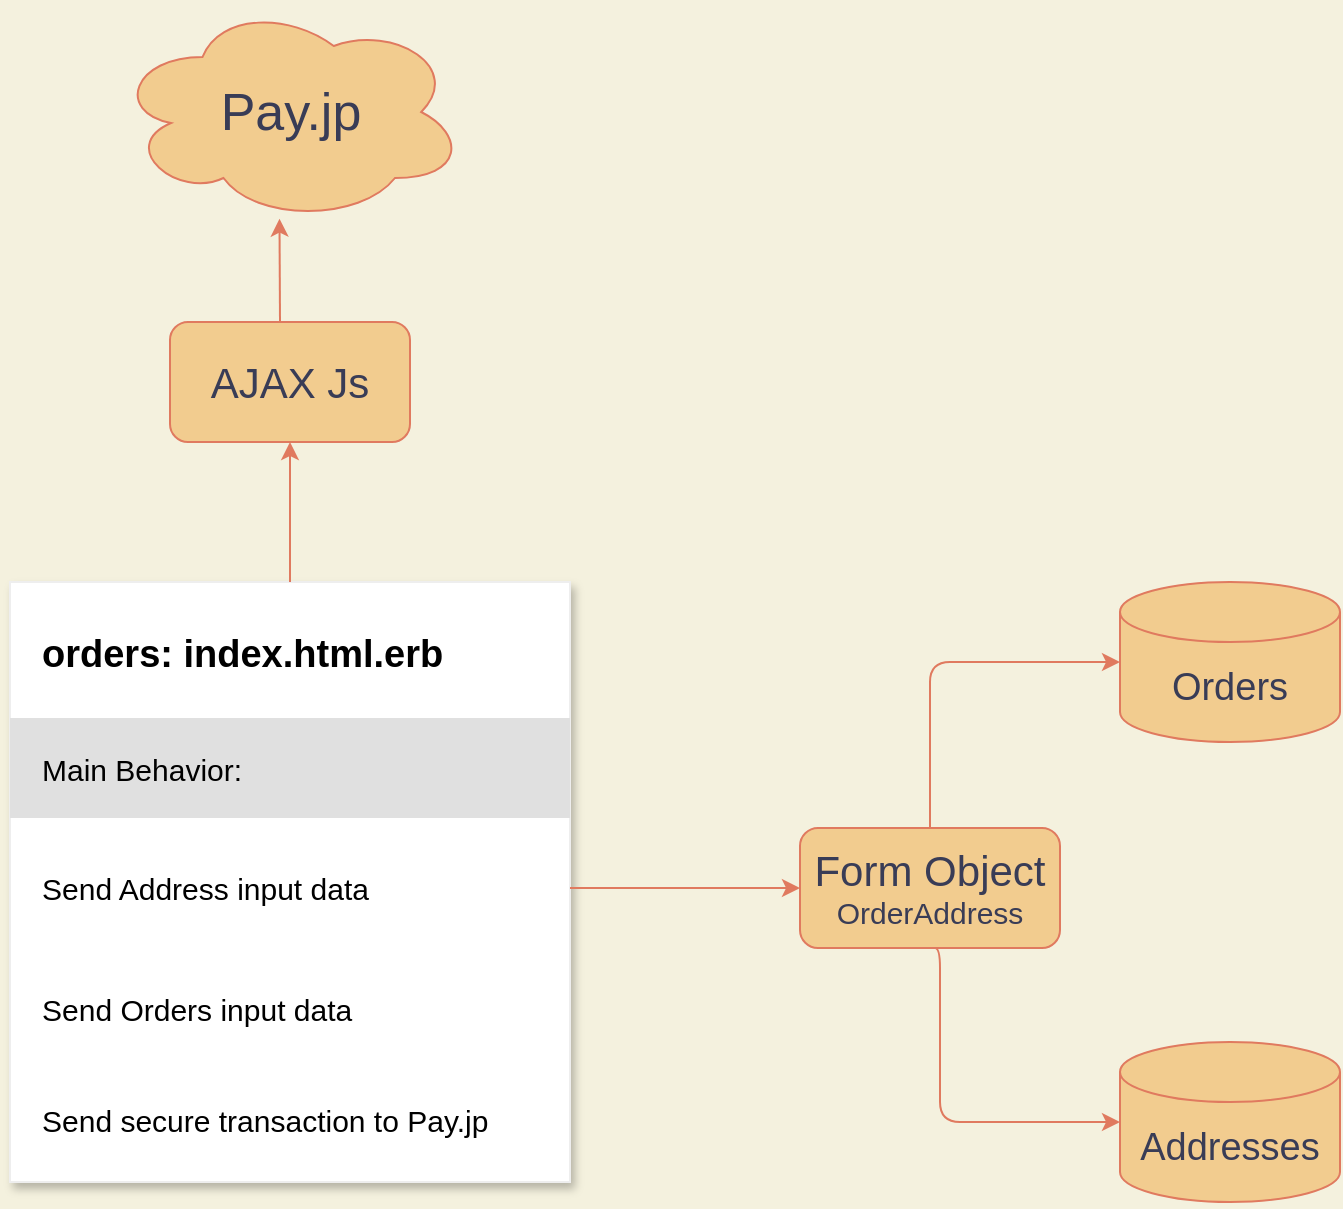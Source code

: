 <mxfile version="14.2.4" type="embed">
    <diagram id="mTlsA9jivwS7SDFj11y7" name="Page-1">
        <mxGraphModel dx="971" dy="741" grid="1" gridSize="10" guides="1" tooltips="1" connect="1" arrows="1" fold="1" page="1" pageScale="1" pageWidth="1169" pageHeight="827" background="#F4F1DE" math="0" shadow="0">
            <root>
                <mxCell id="0"/>
                <mxCell id="1" parent="0"/>
                <mxCell id="2" value="" style="shape=rect;fillColor=#ffffff;strokeColor=#eeeeee;shadow=1;rounded=0;sketch=0;fontColor=#393C56;" vertex="1" parent="1">
                    <mxGeometry x="305" y="310" width="280" height="300" as="geometry"/>
                </mxCell>
                <mxCell id="3" value="orders: index.html.erb" style="text;fontSize=19;fontColor=#000000;align=left;spacing=16;verticalAlign=middle;fontStyle=1;resizeWidth=1;" vertex="1" parent="2">
                    <mxGeometry width="280" height="68" relative="1" as="geometry"/>
                </mxCell>
                <mxCell id="4" value="Main Behavior:" style="text;fontSize=15;fontColor=#000000;align=left;spacing=16;fillColor=#e0e0e0;verticalAlign=middle;resizeWidth=1;" vertex="1" parent="2">
                    <mxGeometry width="280" height="50" relative="1" as="geometry">
                        <mxPoint y="68" as="offset"/>
                    </mxGeometry>
                </mxCell>
                <mxCell id="5" value="Send Address input data" style="text;fontSize=15;fontColor=#000000;align=left;spacing=16;verticalAlign=middle;whiteSpace=wrap;resizeWidth=1;" vertex="1" parent="2">
                    <mxGeometry width="280" height="70" relative="1" as="geometry">
                        <mxPoint y="118" as="offset"/>
                    </mxGeometry>
                </mxCell>
                <mxCell id="6" value="Send Orders input data" style="text;fontSize=15;fontColor=#000000;align=left;spacing=16;verticalAlign=middle;resizeWidth=1;" vertex="1" parent="2">
                    <mxGeometry width="280" height="50" relative="1" as="geometry">
                        <mxPoint y="188" as="offset"/>
                    </mxGeometry>
                </mxCell>
                <mxCell id="7" value="Send secure transaction to Pay.jp " style="text;fontSize=15;fontColor=#000000;align=left;spacing=16;verticalAlign=middle;whiteSpace=wrap;resizeWidth=1;" vertex="1" parent="2">
                    <mxGeometry width="280" height="70" relative="1" as="geometry">
                        <mxPoint y="234" as="offset"/>
                    </mxGeometry>
                </mxCell>
                <mxCell id="8" style="edgeStyle=orthogonalEdgeStyle;curved=0;rounded=1;sketch=0;orthogonalLoop=1;jettySize=auto;html=1;exitX=0.5;exitY=1;exitDx=0;exitDy=0;strokeColor=#E07A5F;fillColor=#F2CC8F;fontColor=#393C56;" edge="1" parent="2" source="7" target="7">
                    <mxGeometry relative="1" as="geometry"/>
                </mxCell>
                <mxCell id="9" value="&lt;font style=&quot;font-size: 21px&quot;&gt;AJAX Js&lt;/font&gt;" style="rounded=1;whiteSpace=wrap;html=1;sketch=0;strokeColor=#E07A5F;fillColor=#F2CC8F;fontColor=#393C56;" vertex="1" parent="1">
                    <mxGeometry x="385" y="180" width="120" height="60" as="geometry"/>
                </mxCell>
                <mxCell id="10" value="&lt;span style=&quot;font-size: 21px&quot;&gt;Form Object&lt;/span&gt;&lt;br&gt;&lt;font style=&quot;font-size: 15px&quot;&gt;OrderAddress&lt;/font&gt;" style="rounded=1;whiteSpace=wrap;html=1;sketch=0;strokeColor=#E07A5F;fillColor=#F2CC8F;fontColor=#393C56;" vertex="1" parent="1">
                    <mxGeometry x="700" y="433" width="130" height="60" as="geometry"/>
                </mxCell>
                <mxCell id="11" value="" style="endArrow=classic;html=1;strokeColor=#E07A5F;fillColor=#F2CC8F;fontColor=#393C56;exitX=1;exitY=0.5;exitDx=0;exitDy=0;" edge="1" parent="1" source="5">
                    <mxGeometry width="50" height="50" relative="1" as="geometry">
                        <mxPoint x="640" y="400" as="sourcePoint"/>
                        <mxPoint x="700" y="463" as="targetPoint"/>
                    </mxGeometry>
                </mxCell>
                <mxCell id="12" value="" style="endArrow=classic;html=1;strokeColor=#E07A5F;fillColor=#F2CC8F;fontColor=#393C56;exitX=0.5;exitY=0;exitDx=0;exitDy=0;entryX=0.5;entryY=1;entryDx=0;entryDy=0;" edge="1" parent="1" source="3" target="9">
                    <mxGeometry width="50" height="50" relative="1" as="geometry">
                        <mxPoint x="460" y="280" as="sourcePoint"/>
                        <mxPoint x="575" y="280" as="targetPoint"/>
                    </mxGeometry>
                </mxCell>
                <mxCell id="13" value="&lt;font style=&quot;font-size: 19px&quot;&gt;Orders&lt;/font&gt;" style="shape=cylinder3;whiteSpace=wrap;html=1;boundedLbl=1;backgroundOutline=1;size=15;rounded=0;sketch=0;strokeColor=#E07A5F;fillColor=#F2CC8F;fontColor=#393C56;" vertex="1" parent="1">
                    <mxGeometry x="860" y="310" width="110" height="80" as="geometry"/>
                </mxCell>
                <mxCell id="14" value="&lt;font style=&quot;font-size: 19px&quot;&gt;Addresses&lt;/font&gt;" style="shape=cylinder3;whiteSpace=wrap;html=1;boundedLbl=1;backgroundOutline=1;size=15;rounded=0;sketch=0;strokeColor=#E07A5F;fillColor=#F2CC8F;fontColor=#393C56;" vertex="1" parent="1">
                    <mxGeometry x="860" y="540" width="110" height="80" as="geometry"/>
                </mxCell>
                <mxCell id="15" value="" style="endArrow=classic;html=1;strokeColor=#E07A5F;fillColor=#F2CC8F;fontColor=#393C56;edgeStyle=orthogonalEdgeStyle;exitX=0.5;exitY=0;exitDx=0;exitDy=0;entryX=0;entryY=0.5;entryDx=0;entryDy=0;entryPerimeter=0;" edge="1" parent="1" source="10" target="13">
                    <mxGeometry width="50" height="50" relative="1" as="geometry">
                        <mxPoint x="730" y="210" as="sourcePoint"/>
                        <mxPoint x="650" y="90" as="targetPoint"/>
                        <Array as="points">
                            <mxPoint x="765" y="350"/>
                        </Array>
                    </mxGeometry>
                </mxCell>
                <mxCell id="16" value="" style="endArrow=classic;html=1;strokeColor=#E07A5F;fillColor=#F2CC8F;fontColor=#393C56;edgeStyle=orthogonalEdgeStyle;exitX=0.5;exitY=1;exitDx=0;exitDy=0;entryX=0;entryY=0.5;entryDx=0;entryDy=0;entryPerimeter=0;" edge="1" parent="1" source="10" target="14">
                    <mxGeometry width="50" height="50" relative="1" as="geometry">
                        <mxPoint x="760" y="610" as="sourcePoint"/>
                        <mxPoint x="855" y="527" as="targetPoint"/>
                        <Array as="points">
                            <mxPoint x="770" y="493"/>
                            <mxPoint x="770" y="580"/>
                        </Array>
                    </mxGeometry>
                </mxCell>
                <mxCell id="17" value="&lt;font style=&quot;font-size: 26px&quot;&gt;Pay.jp&lt;/font&gt;" style="ellipse;shape=cloud;whiteSpace=wrap;html=1;rounded=0;sketch=0;strokeColor=#E07A5F;fillColor=#F2CC8F;fontColor=#393C56;" vertex="1" parent="1">
                    <mxGeometry x="357.5" y="20" width="175" height="110" as="geometry"/>
                </mxCell>
                <mxCell id="18" value="" style="endArrow=classic;html=1;strokeColor=#E07A5F;fillColor=#F2CC8F;fontColor=#393C56;entryX=0.47;entryY=0.985;entryDx=0;entryDy=0;entryPerimeter=0;" edge="1" parent="1" target="17">
                    <mxGeometry width="50" height="50" relative="1" as="geometry">
                        <mxPoint x="440" y="180" as="sourcePoint"/>
                        <mxPoint x="490" y="130" as="targetPoint"/>
                    </mxGeometry>
                </mxCell>
            </root>
        </mxGraphModel>
    </diagram>
</mxfile>